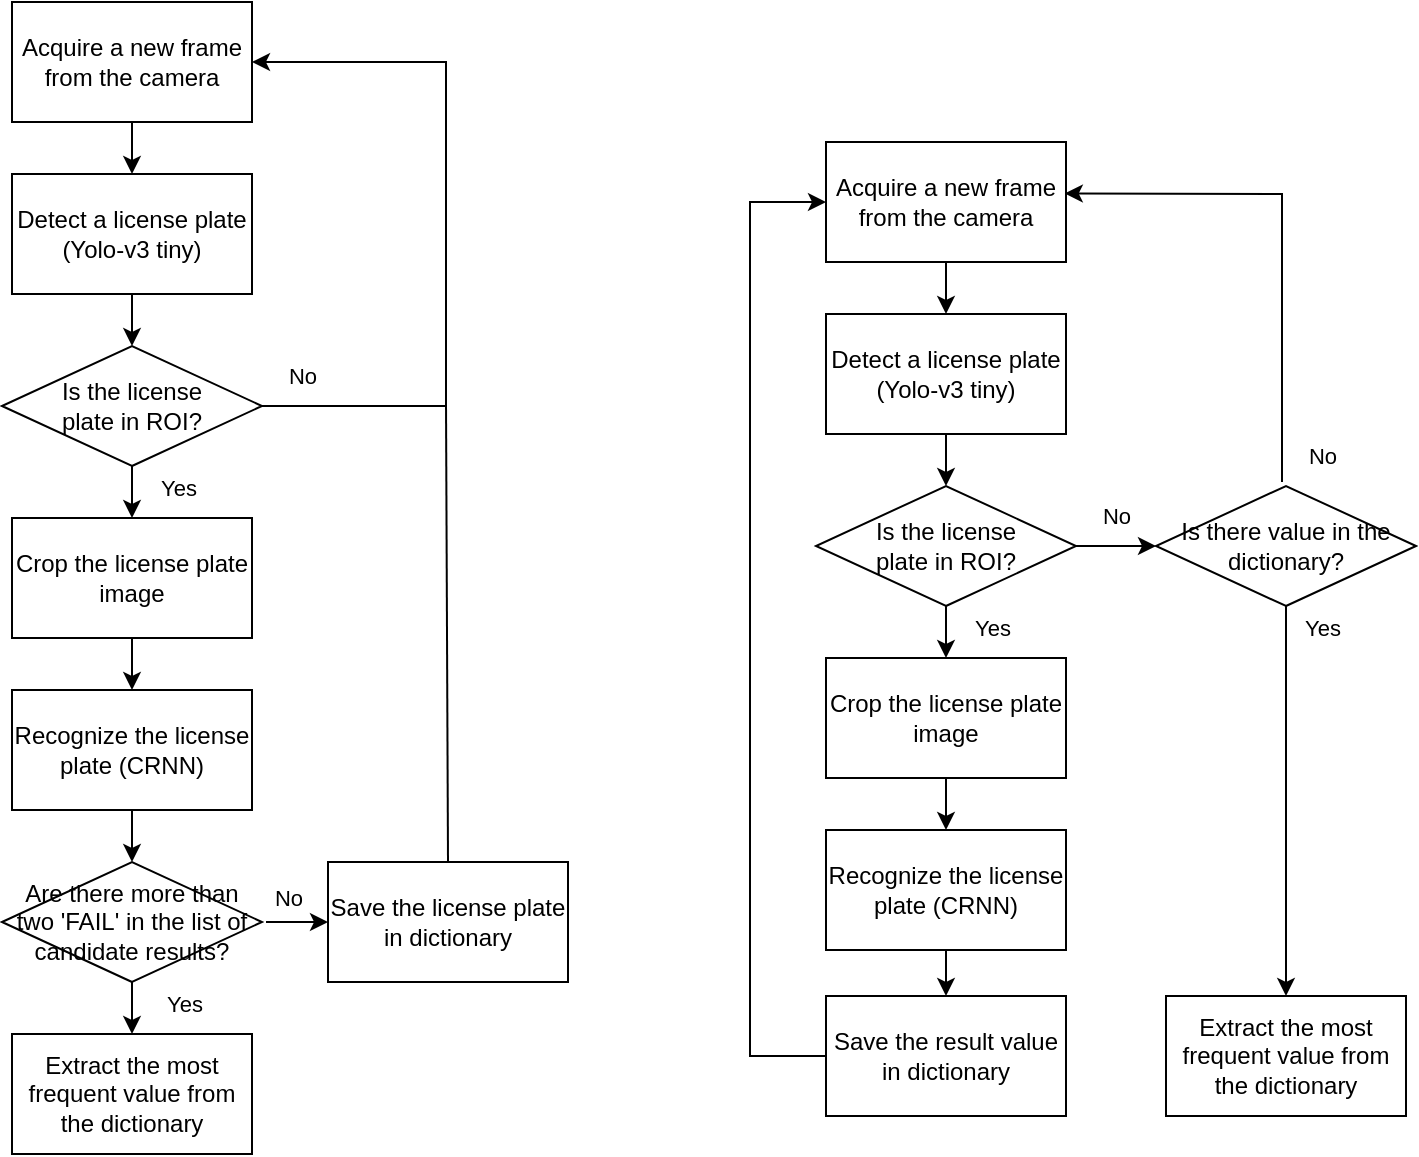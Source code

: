 <mxfile version="20.1.1" type="github">
  <diagram id="tjk8-zccm7qPOIl50D6I" name="Page-1">
    <mxGraphModel dx="981" dy="526" grid="0" gridSize="10" guides="1" tooltips="1" connect="1" arrows="1" fold="1" page="1" pageScale="1" pageWidth="827" pageHeight="1169" math="0" shadow="0">
      <root>
        <mxCell id="0" />
        <mxCell id="1" parent="0" />
        <mxCell id="xw9YYTvhBU25femKJy6E-2" value="Acquire a new frame from the camera" style="rounded=0;whiteSpace=wrap;html=1;flipH=0;flipV=1;" parent="1" vertex="1">
          <mxGeometry x="45" y="110" width="120" height="60" as="geometry" />
        </mxCell>
        <mxCell id="xw9YYTvhBU25femKJy6E-3" value="Detect a license plate&lt;br&gt;(Yolo-v3 tiny)" style="rounded=0;whiteSpace=wrap;html=1;flipH=0;flipV=1;" parent="1" vertex="1">
          <mxGeometry x="45" y="196" width="120" height="60" as="geometry" />
        </mxCell>
        <mxCell id="xw9YYTvhBU25femKJy6E-4" value="Is the license&lt;br&gt;plate in ROI?" style="rhombus;whiteSpace=wrap;html=1;flipH=0;flipV=1;" parent="1" vertex="1">
          <mxGeometry x="40" y="282" width="130" height="60" as="geometry" />
        </mxCell>
        <mxCell id="xw9YYTvhBU25femKJy6E-8" value="Crop the license plate&lt;br&gt;image" style="rounded=0;whiteSpace=wrap;html=1;flipH=0;flipV=1;" parent="1" vertex="1">
          <mxGeometry x="45" y="368" width="120" height="60" as="geometry" />
        </mxCell>
        <mxCell id="xw9YYTvhBU25femKJy6E-9" value="Recognize the license plate (CRNN)" style="rounded=0;whiteSpace=wrap;html=1;flipH=0;flipV=1;" parent="1" vertex="1">
          <mxGeometry x="45" y="454" width="120" height="60" as="geometry" />
        </mxCell>
        <mxCell id="xw9YYTvhBU25femKJy6E-17" value="Are there more than two &#39;FAIL&#39; in the list of candidate results?" style="rhombus;whiteSpace=wrap;html=1;flipH=1;flipV=1;" parent="1" vertex="1">
          <mxGeometry x="40" y="540" width="130" height="60" as="geometry" />
        </mxCell>
        <mxCell id="xw9YYTvhBU25femKJy6E-18" value="Save the license plate in dictionary" style="rounded=0;whiteSpace=wrap;html=1;flipH=1;flipV=0;" parent="1" vertex="1">
          <mxGeometry x="203" y="540" width="120" height="60" as="geometry" />
        </mxCell>
        <mxCell id="xw9YYTvhBU25femKJy6E-19" value="Extract the most frequent value from the dictionary" style="rounded=0;whiteSpace=wrap;html=1;flipH=0;flipV=1;" parent="1" vertex="1">
          <mxGeometry x="45" y="626" width="120" height="60" as="geometry" />
        </mxCell>
        <mxCell id="nsxDlxBpBc2tqzMoZprM-2" value="" style="endArrow=none;html=1;rounded=0;fontSize=11;exitX=0.5;exitY=0;exitDx=0;exitDy=0;" edge="1" parent="1" source="xw9YYTvhBU25femKJy6E-18">
          <mxGeometry width="50" height="50" relative="1" as="geometry">
            <mxPoint x="335" y="500" as="sourcePoint" />
            <mxPoint x="262" y="310" as="targetPoint" />
          </mxGeometry>
        </mxCell>
        <mxCell id="nsxDlxBpBc2tqzMoZprM-3" value="No" style="text;html=1;align=center;verticalAlign=middle;resizable=0;points=[];autosize=1;strokeColor=none;fillColor=none;fontSize=11;" vertex="1" parent="1">
          <mxGeometry x="170" y="282" width="40" height="30" as="geometry" />
        </mxCell>
        <mxCell id="nsxDlxBpBc2tqzMoZprM-4" value="Yes" style="text;html=1;align=center;verticalAlign=middle;resizable=0;points=[];autosize=1;strokeColor=none;fillColor=none;fontSize=11;" vertex="1" parent="1">
          <mxGeometry x="111" y="596" width="40" height="30" as="geometry" />
        </mxCell>
        <mxCell id="nsxDlxBpBc2tqzMoZprM-6" value="" style="endArrow=classic;html=1;rounded=0;fontSize=11;exitX=0.5;exitY=1;exitDx=0;exitDy=0;" edge="1" parent="1" source="xw9YYTvhBU25femKJy6E-2" target="xw9YYTvhBU25femKJy6E-3">
          <mxGeometry width="50" height="50" relative="1" as="geometry">
            <mxPoint x="352" y="480" as="sourcePoint" />
            <mxPoint x="402" y="430" as="targetPoint" />
          </mxGeometry>
        </mxCell>
        <mxCell id="nsxDlxBpBc2tqzMoZprM-7" value="" style="endArrow=classic;html=1;rounded=0;fontSize=11;exitX=0.5;exitY=1;exitDx=0;exitDy=0;" edge="1" parent="1" source="xw9YYTvhBU25femKJy6E-3" target="xw9YYTvhBU25femKJy6E-4">
          <mxGeometry width="50" height="50" relative="1" as="geometry">
            <mxPoint x="115" y="180" as="sourcePoint" />
            <mxPoint x="115" y="206" as="targetPoint" />
          </mxGeometry>
        </mxCell>
        <mxCell id="nsxDlxBpBc2tqzMoZprM-8" value="" style="endArrow=classic;html=1;rounded=0;fontSize=11;exitX=0.5;exitY=1;exitDx=0;exitDy=0;" edge="1" parent="1" source="xw9YYTvhBU25femKJy6E-4" target="xw9YYTvhBU25femKJy6E-8">
          <mxGeometry width="50" height="50" relative="1" as="geometry">
            <mxPoint x="125" y="190" as="sourcePoint" />
            <mxPoint x="125" y="216" as="targetPoint" />
          </mxGeometry>
        </mxCell>
        <mxCell id="nsxDlxBpBc2tqzMoZprM-9" value="" style="endArrow=classic;html=1;rounded=0;fontSize=11;exitX=0.5;exitY=1;exitDx=0;exitDy=0;" edge="1" parent="1" source="xw9YYTvhBU25femKJy6E-8" target="xw9YYTvhBU25femKJy6E-9">
          <mxGeometry width="50" height="50" relative="1" as="geometry">
            <mxPoint x="135" y="200" as="sourcePoint" />
            <mxPoint x="135" y="226" as="targetPoint" />
          </mxGeometry>
        </mxCell>
        <mxCell id="nsxDlxBpBc2tqzMoZprM-10" value="" style="endArrow=classic;html=1;rounded=0;fontSize=11;exitX=0.5;exitY=1;exitDx=0;exitDy=0;" edge="1" parent="1" source="xw9YYTvhBU25femKJy6E-9" target="xw9YYTvhBU25femKJy6E-17">
          <mxGeometry width="50" height="50" relative="1" as="geometry">
            <mxPoint x="145" y="210" as="sourcePoint" />
            <mxPoint x="145" y="236" as="targetPoint" />
          </mxGeometry>
        </mxCell>
        <mxCell id="nsxDlxBpBc2tqzMoZprM-11" value="" style="endArrow=classic;html=1;rounded=0;fontSize=11;exitX=0.5;exitY=1;exitDx=0;exitDy=0;" edge="1" parent="1" source="xw9YYTvhBU25femKJy6E-17" target="xw9YYTvhBU25femKJy6E-19">
          <mxGeometry width="50" height="50" relative="1" as="geometry">
            <mxPoint x="155" y="220" as="sourcePoint" />
            <mxPoint x="155" y="246" as="targetPoint" />
          </mxGeometry>
        </mxCell>
        <mxCell id="nsxDlxBpBc2tqzMoZprM-13" value="" style="endArrow=classic;html=1;rounded=0;fontSize=11;entryX=0;entryY=0.5;entryDx=0;entryDy=0;" edge="1" parent="1" target="xw9YYTvhBU25femKJy6E-18">
          <mxGeometry width="50" height="50" relative="1" as="geometry">
            <mxPoint x="172" y="570" as="sourcePoint" />
            <mxPoint x="175" y="266" as="targetPoint" />
          </mxGeometry>
        </mxCell>
        <mxCell id="nsxDlxBpBc2tqzMoZprM-14" value="" style="endArrow=classic;html=1;rounded=0;fontSize=11;exitX=1;exitY=0.5;exitDx=0;exitDy=0;entryX=1;entryY=0.5;entryDx=0;entryDy=0;" edge="1" parent="1" source="xw9YYTvhBU25femKJy6E-4" target="xw9YYTvhBU25femKJy6E-2">
          <mxGeometry width="50" height="50" relative="1" as="geometry">
            <mxPoint x="352" y="480" as="sourcePoint" />
            <mxPoint x="402" y="430" as="targetPoint" />
            <Array as="points">
              <mxPoint x="262" y="312" />
              <mxPoint x="262" y="140" />
            </Array>
          </mxGeometry>
        </mxCell>
        <mxCell id="nsxDlxBpBc2tqzMoZprM-18" value="No" style="text;html=1;align=center;verticalAlign=middle;resizable=0;points=[];autosize=1;strokeColor=none;fillColor=none;fontSize=11;" vertex="1" parent="1">
          <mxGeometry x="163" y="543" width="40" height="30" as="geometry" />
        </mxCell>
        <mxCell id="nsxDlxBpBc2tqzMoZprM-19" value="Yes" style="text;html=1;align=center;verticalAlign=middle;resizable=0;points=[];autosize=1;strokeColor=none;fillColor=none;fontSize=11;" vertex="1" parent="1">
          <mxGeometry x="108" y="338" width="40" height="30" as="geometry" />
        </mxCell>
        <mxCell id="nsxDlxBpBc2tqzMoZprM-20" value="Acquire a new frame from the camera" style="rounded=0;whiteSpace=wrap;html=1;flipH=0;flipV=1;" vertex="1" parent="1">
          <mxGeometry x="452" y="180" width="120" height="60" as="geometry" />
        </mxCell>
        <mxCell id="nsxDlxBpBc2tqzMoZprM-21" value="Detect a license plate&lt;br&gt;(Yolo-v3 tiny)" style="rounded=0;whiteSpace=wrap;html=1;flipH=0;flipV=1;" vertex="1" parent="1">
          <mxGeometry x="452" y="266" width="120" height="60" as="geometry" />
        </mxCell>
        <mxCell id="nsxDlxBpBc2tqzMoZprM-22" value="Is the license&lt;br&gt;plate in ROI?" style="rhombus;whiteSpace=wrap;html=1;flipH=0;flipV=1;" vertex="1" parent="1">
          <mxGeometry x="447" y="352" width="130" height="60" as="geometry" />
        </mxCell>
        <mxCell id="nsxDlxBpBc2tqzMoZprM-23" value="Crop the license plate&lt;br&gt;image" style="rounded=0;whiteSpace=wrap;html=1;flipH=0;flipV=1;" vertex="1" parent="1">
          <mxGeometry x="452" y="438" width="120" height="60" as="geometry" />
        </mxCell>
        <mxCell id="nsxDlxBpBc2tqzMoZprM-24" value="Recognize the license plate (CRNN)" style="rounded=0;whiteSpace=wrap;html=1;flipH=0;flipV=1;" vertex="1" parent="1">
          <mxGeometry x="452" y="524" width="120" height="60" as="geometry" />
        </mxCell>
        <mxCell id="nsxDlxBpBc2tqzMoZprM-27" value="Extract the most frequent value from the dictionary" style="rounded=0;whiteSpace=wrap;html=1;flipH=0;flipV=1;" vertex="1" parent="1">
          <mxGeometry x="622" y="607" width="120" height="60" as="geometry" />
        </mxCell>
        <mxCell id="nsxDlxBpBc2tqzMoZprM-29" value="No" style="text;html=1;align=center;verticalAlign=middle;resizable=0;points=[];autosize=1;strokeColor=none;fillColor=none;fontSize=11;" vertex="1" parent="1">
          <mxGeometry x="577" y="352" width="40" height="30" as="geometry" />
        </mxCell>
        <mxCell id="nsxDlxBpBc2tqzMoZprM-31" value="" style="endArrow=classic;html=1;rounded=0;fontSize=11;exitX=0.5;exitY=1;exitDx=0;exitDy=0;" edge="1" parent="1" source="nsxDlxBpBc2tqzMoZprM-20" target="nsxDlxBpBc2tqzMoZprM-21">
          <mxGeometry width="50" height="50" relative="1" as="geometry">
            <mxPoint x="759" y="550" as="sourcePoint" />
            <mxPoint x="809" y="500" as="targetPoint" />
          </mxGeometry>
        </mxCell>
        <mxCell id="nsxDlxBpBc2tqzMoZprM-32" value="" style="endArrow=classic;html=1;rounded=0;fontSize=11;exitX=0.5;exitY=1;exitDx=0;exitDy=0;" edge="1" parent="1" source="nsxDlxBpBc2tqzMoZprM-21" target="nsxDlxBpBc2tqzMoZprM-22">
          <mxGeometry width="50" height="50" relative="1" as="geometry">
            <mxPoint x="522" y="250" as="sourcePoint" />
            <mxPoint x="522" y="276" as="targetPoint" />
          </mxGeometry>
        </mxCell>
        <mxCell id="nsxDlxBpBc2tqzMoZprM-33" value="" style="endArrow=classic;html=1;rounded=0;fontSize=11;exitX=0.5;exitY=1;exitDx=0;exitDy=0;" edge="1" parent="1" source="nsxDlxBpBc2tqzMoZprM-22" target="nsxDlxBpBc2tqzMoZprM-23">
          <mxGeometry width="50" height="50" relative="1" as="geometry">
            <mxPoint x="532" y="260" as="sourcePoint" />
            <mxPoint x="532" y="286" as="targetPoint" />
          </mxGeometry>
        </mxCell>
        <mxCell id="nsxDlxBpBc2tqzMoZprM-34" value="" style="endArrow=classic;html=1;rounded=0;fontSize=11;exitX=0.5;exitY=1;exitDx=0;exitDy=0;" edge="1" parent="1" source="nsxDlxBpBc2tqzMoZprM-23" target="nsxDlxBpBc2tqzMoZprM-24">
          <mxGeometry width="50" height="50" relative="1" as="geometry">
            <mxPoint x="542" y="270" as="sourcePoint" />
            <mxPoint x="542" y="296" as="targetPoint" />
          </mxGeometry>
        </mxCell>
        <mxCell id="nsxDlxBpBc2tqzMoZprM-35" value="" style="endArrow=classic;html=1;rounded=0;fontSize=11;exitX=0.5;exitY=1;exitDx=0;exitDy=0;" edge="1" parent="1" source="nsxDlxBpBc2tqzMoZprM-24" target="nsxDlxBpBc2tqzMoZprM-41">
          <mxGeometry width="50" height="50" relative="1" as="geometry">
            <mxPoint x="552" y="280" as="sourcePoint" />
            <mxPoint x="552" y="306" as="targetPoint" />
          </mxGeometry>
        </mxCell>
        <mxCell id="nsxDlxBpBc2tqzMoZprM-40" value="Yes" style="text;html=1;align=center;verticalAlign=middle;resizable=0;points=[];autosize=1;strokeColor=none;fillColor=none;fontSize=11;" vertex="1" parent="1">
          <mxGeometry x="515" y="408" width="40" height="30" as="geometry" />
        </mxCell>
        <mxCell id="nsxDlxBpBc2tqzMoZprM-41" value="Save the result value in dictionary" style="rounded=0;whiteSpace=wrap;html=1;flipH=1;flipV=0;" vertex="1" parent="1">
          <mxGeometry x="452" y="607" width="120" height="60" as="geometry" />
        </mxCell>
        <mxCell id="nsxDlxBpBc2tqzMoZprM-43" value="" style="endArrow=classic;html=1;rounded=0;fontSize=11;exitX=0;exitY=0.5;exitDx=0;exitDy=0;entryX=0;entryY=0.5;entryDx=0;entryDy=0;" edge="1" parent="1" source="nsxDlxBpBc2tqzMoZprM-41" target="nsxDlxBpBc2tqzMoZprM-20">
          <mxGeometry width="50" height="50" relative="1" as="geometry">
            <mxPoint x="322" y="640" as="sourcePoint" />
            <mxPoint x="317" y="468" as="targetPoint" />
            <Array as="points">
              <mxPoint x="414" y="637" />
              <mxPoint x="414" y="210" />
            </Array>
          </mxGeometry>
        </mxCell>
        <mxCell id="nsxDlxBpBc2tqzMoZprM-46" value="Is there value in the dictionary?" style="rhombus;whiteSpace=wrap;html=1;flipH=0;flipV=1;" vertex="1" parent="1">
          <mxGeometry x="617" y="352" width="130" height="60" as="geometry" />
        </mxCell>
        <mxCell id="nsxDlxBpBc2tqzMoZprM-48" value="" style="endArrow=classic;html=1;rounded=0;fontSize=11;exitX=1;exitY=0.5;exitDx=0;exitDy=0;entryX=0;entryY=0.5;entryDx=0;entryDy=0;" edge="1" parent="1" source="nsxDlxBpBc2tqzMoZprM-22" target="nsxDlxBpBc2tqzMoZprM-46">
          <mxGeometry width="50" height="50" relative="1" as="geometry">
            <mxPoint x="522" y="250.0" as="sourcePoint" />
            <mxPoint x="522" y="276.0" as="targetPoint" />
          </mxGeometry>
        </mxCell>
        <mxCell id="nsxDlxBpBc2tqzMoZprM-49" value="" style="endArrow=classic;html=1;rounded=0;fontSize=11;entryX=0.995;entryY=0.571;entryDx=0;entryDy=0;entryPerimeter=0;" edge="1" parent="1" target="nsxDlxBpBc2tqzMoZprM-20">
          <mxGeometry width="50" height="50" relative="1" as="geometry">
            <mxPoint x="680" y="350" as="sourcePoint" />
            <mxPoint x="627" y="392" as="targetPoint" />
            <Array as="points">
              <mxPoint x="680" y="206" />
            </Array>
          </mxGeometry>
        </mxCell>
        <mxCell id="nsxDlxBpBc2tqzMoZprM-50" value="No" style="text;html=1;align=center;verticalAlign=middle;resizable=0;points=[];autosize=1;strokeColor=none;fillColor=none;fontSize=11;" vertex="1" parent="1">
          <mxGeometry x="680" y="322" width="40" height="30" as="geometry" />
        </mxCell>
        <mxCell id="nsxDlxBpBc2tqzMoZprM-51" value="Yes" style="text;html=1;align=center;verticalAlign=middle;resizable=0;points=[];autosize=1;strokeColor=none;fillColor=none;fontSize=11;" vertex="1" parent="1">
          <mxGeometry x="680" y="408" width="40" height="30" as="geometry" />
        </mxCell>
        <mxCell id="nsxDlxBpBc2tqzMoZprM-52" value="" style="endArrow=classic;html=1;rounded=0;fontSize=11;entryX=0.5;entryY=0;entryDx=0;entryDy=0;exitX=0.5;exitY=1;exitDx=0;exitDy=0;" edge="1" parent="1" source="nsxDlxBpBc2tqzMoZprM-46" target="nsxDlxBpBc2tqzMoZprM-27">
          <mxGeometry width="50" height="50" relative="1" as="geometry">
            <mxPoint x="650" y="420" as="sourcePoint" />
            <mxPoint x="522" y="534" as="targetPoint" />
          </mxGeometry>
        </mxCell>
      </root>
    </mxGraphModel>
  </diagram>
</mxfile>

